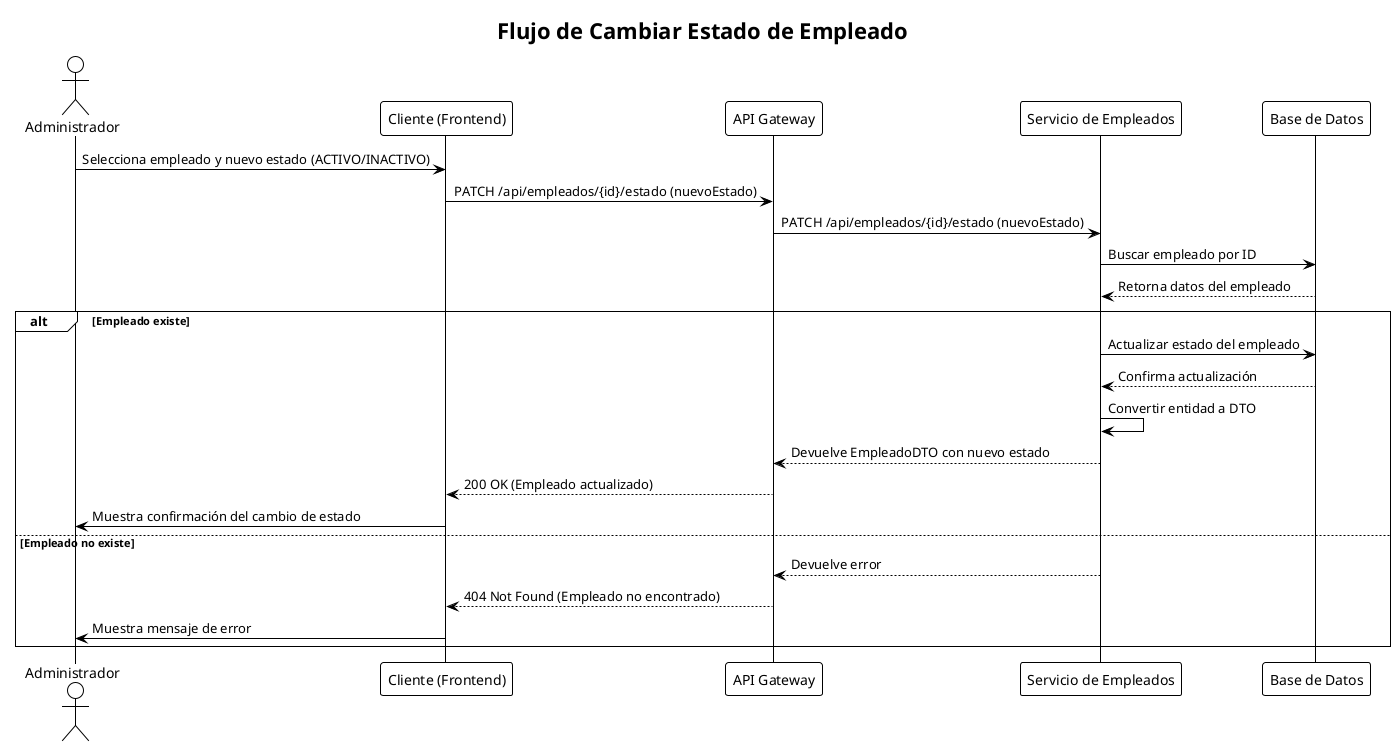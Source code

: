 @startuml sequence_cambiar_estado_empleado
!theme plain

title "Flujo de Cambiar Estado de Empleado"

actor Administrador
participant "Cliente (Frontend)" as Cliente
participant "API Gateway" as Gateway
participant "Servicio de Empleados" as EmpleadoService
participant "Base de Datos" as DB

Administrador -> Cliente: Selecciona empleado y nuevo estado (ACTIVO/INACTIVO)
Cliente -> Gateway: PATCH /api/empleados/{id}/estado (nuevoEstado)
Gateway -> EmpleadoService: PATCH /api/empleados/{id}/estado (nuevoEstado)

EmpleadoService -> DB: Buscar empleado por ID
DB --> EmpleadoService: Retorna datos del empleado

alt Empleado existe
    EmpleadoService -> DB: Actualizar estado del empleado
    DB --> EmpleadoService: Confirma actualización
    EmpleadoService -> EmpleadoService: Convertir entidad a DTO
    EmpleadoService --> Gateway: Devuelve EmpleadoDTO con nuevo estado
    Gateway --> Cliente: 200 OK (Empleado actualizado)
    Cliente -> Administrador: Muestra confirmación del cambio de estado
else Empleado no existe
    EmpleadoService --> Gateway: Devuelve error
    Gateway --> Cliente: 404 Not Found (Empleado no encontrado)
    Cliente -> Administrador: Muestra mensaje de error
end

@enduml
